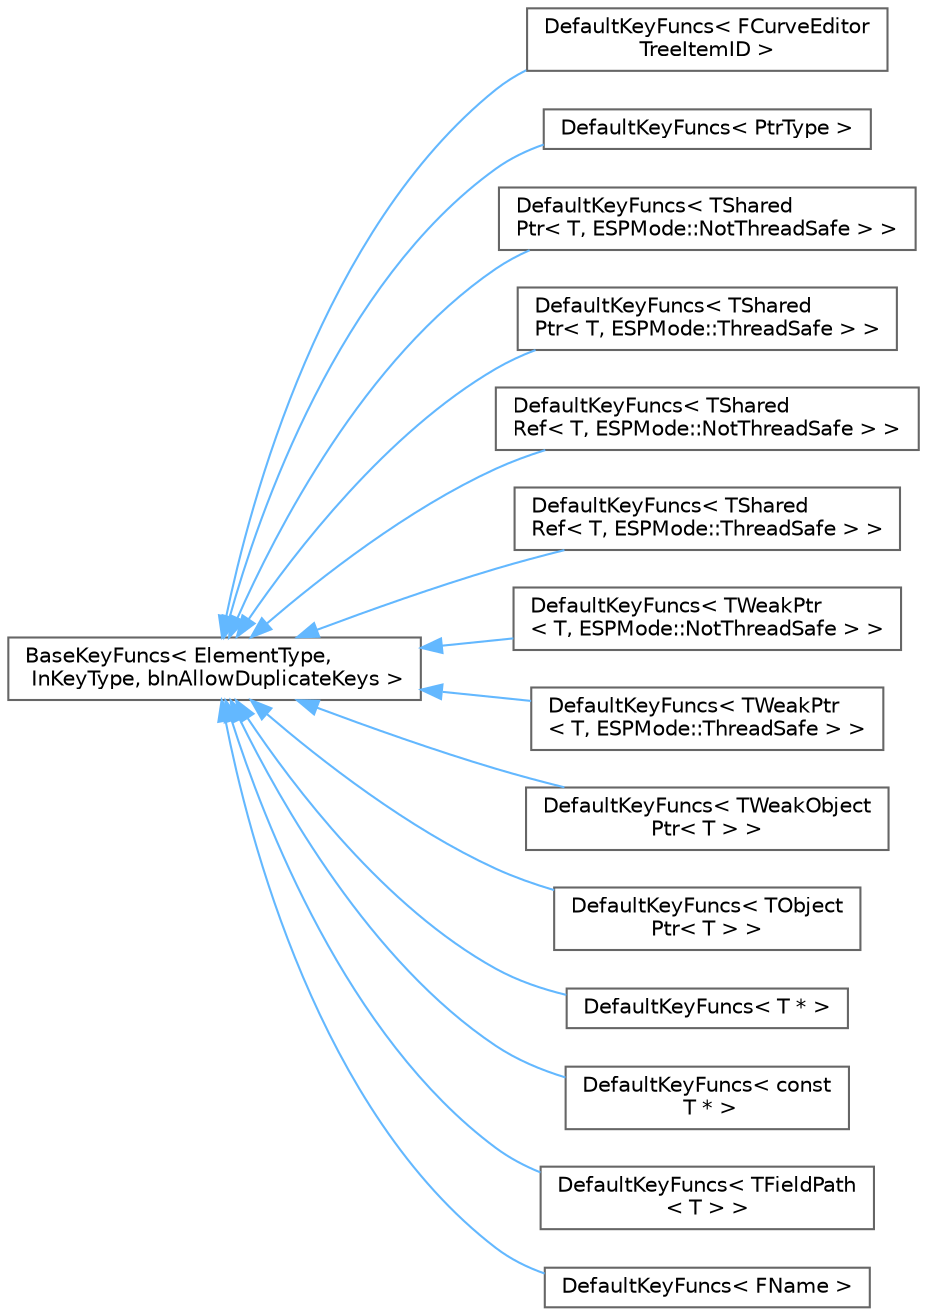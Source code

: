 digraph "Graphical Class Hierarchy"
{
 // INTERACTIVE_SVG=YES
 // LATEX_PDF_SIZE
  bgcolor="transparent";
  edge [fontname=Helvetica,fontsize=10,labelfontname=Helvetica,labelfontsize=10];
  node [fontname=Helvetica,fontsize=10,shape=box,height=0.2,width=0.4];
  rankdir="LR";
  Node0 [id="Node000000",label="BaseKeyFuncs\< ElementType,\l InKeyType, bInAllowDuplicateKeys \>",height=0.2,width=0.4,color="grey40", fillcolor="white", style="filled",URL="$d8/d90/structBaseKeyFuncs.html",tooltip="The base KeyFuncs type with some useful definitions for all KeyFuncs; meant to be derived from instea..."];
  Node0 -> Node1 [id="edge2821_Node000000_Node000001",dir="back",color="steelblue1",style="solid",tooltip=" "];
  Node1 [id="Node000001",label="DefaultKeyFuncs\< FCurveEditor\lTreeItemID \>",height=0.2,width=0.4,color="grey40", fillcolor="white", style="filled",URL="$df/dd1/structDefaultKeyFuncs.html",tooltip=" "];
  Node0 -> Node2 [id="edge2822_Node000000_Node000002",dir="back",color="steelblue1",style="solid",tooltip=" "];
  Node2 [id="Node000002",label="DefaultKeyFuncs\< PtrType \>",height=0.2,width=0.4,color="grey40", fillcolor="white", style="filled",URL="$df/dd1/structDefaultKeyFuncs.html",tooltip=" "];
  Node0 -> Node3 [id="edge2823_Node000000_Node000003",dir="back",color="steelblue1",style="solid",tooltip=" "];
  Node3 [id="Node000003",label="DefaultKeyFuncs\< TShared\lPtr\< T, ESPMode::NotThreadSafe \> \>",height=0.2,width=0.4,color="grey40", fillcolor="white", style="filled",URL="$df/dd1/structDefaultKeyFuncs.html",tooltip=" "];
  Node0 -> Node4 [id="edge2824_Node000000_Node000004",dir="back",color="steelblue1",style="solid",tooltip=" "];
  Node4 [id="Node000004",label="DefaultKeyFuncs\< TShared\lPtr\< T, ESPMode::ThreadSafe \> \>",height=0.2,width=0.4,color="grey40", fillcolor="white", style="filled",URL="$df/dd1/structDefaultKeyFuncs.html",tooltip=" "];
  Node0 -> Node5 [id="edge2825_Node000000_Node000005",dir="back",color="steelblue1",style="solid",tooltip=" "];
  Node5 [id="Node000005",label="DefaultKeyFuncs\< TShared\lRef\< T, ESPMode::NotThreadSafe \> \>",height=0.2,width=0.4,color="grey40", fillcolor="white", style="filled",URL="$df/dd1/structDefaultKeyFuncs.html",tooltip=" "];
  Node0 -> Node6 [id="edge2826_Node000000_Node000006",dir="back",color="steelblue1",style="solid",tooltip=" "];
  Node6 [id="Node000006",label="DefaultKeyFuncs\< TShared\lRef\< T, ESPMode::ThreadSafe \> \>",height=0.2,width=0.4,color="grey40", fillcolor="white", style="filled",URL="$df/dd1/structDefaultKeyFuncs.html",tooltip=" "];
  Node0 -> Node7 [id="edge2827_Node000000_Node000007",dir="back",color="steelblue1",style="solid",tooltip=" "];
  Node7 [id="Node000007",label="DefaultKeyFuncs\< TWeakPtr\l\< T, ESPMode::NotThreadSafe \> \>",height=0.2,width=0.4,color="grey40", fillcolor="white", style="filled",URL="$df/dd1/structDefaultKeyFuncs.html",tooltip=" "];
  Node0 -> Node8 [id="edge2828_Node000000_Node000008",dir="back",color="steelblue1",style="solid",tooltip=" "];
  Node8 [id="Node000008",label="DefaultKeyFuncs\< TWeakPtr\l\< T, ESPMode::ThreadSafe \> \>",height=0.2,width=0.4,color="grey40", fillcolor="white", style="filled",URL="$df/dd1/structDefaultKeyFuncs.html",tooltip=" "];
  Node0 -> Node9 [id="edge2829_Node000000_Node000009",dir="back",color="steelblue1",style="solid",tooltip=" "];
  Node9 [id="Node000009",label="DefaultKeyFuncs\< TWeakObject\lPtr\< T \> \>",height=0.2,width=0.4,color="grey40", fillcolor="white", style="filled",URL="$df/dd1/structDefaultKeyFuncs.html",tooltip=" "];
  Node0 -> Node10 [id="edge2830_Node000000_Node000010",dir="back",color="steelblue1",style="solid",tooltip=" "];
  Node10 [id="Node000010",label="DefaultKeyFuncs\< TObject\lPtr\< T \> \>",height=0.2,width=0.4,color="grey40", fillcolor="white", style="filled",URL="$df/dd1/structDefaultKeyFuncs.html",tooltip=" "];
  Node0 -> Node11 [id="edge2831_Node000000_Node000011",dir="back",color="steelblue1",style="solid",tooltip=" "];
  Node11 [id="Node000011",label="DefaultKeyFuncs\< T * \>",height=0.2,width=0.4,color="grey40", fillcolor="white", style="filled",URL="$df/dd1/structDefaultKeyFuncs.html",tooltip=" "];
  Node0 -> Node12 [id="edge2832_Node000000_Node000012",dir="back",color="steelblue1",style="solid",tooltip=" "];
  Node12 [id="Node000012",label="DefaultKeyFuncs\< const\l T * \>",height=0.2,width=0.4,color="grey40", fillcolor="white", style="filled",URL="$df/dd1/structDefaultKeyFuncs.html",tooltip=" "];
  Node0 -> Node13 [id="edge2833_Node000000_Node000013",dir="back",color="steelblue1",style="solid",tooltip=" "];
  Node13 [id="Node000013",label="DefaultKeyFuncs\< TFieldPath\l\< T \> \>",height=0.2,width=0.4,color="grey40", fillcolor="white", style="filled",URL="$df/dd1/structDefaultKeyFuncs.html",tooltip=" "];
  Node0 -> Node14 [id="edge2834_Node000000_Node000014",dir="back",color="steelblue1",style="solid",tooltip=" "];
  Node14 [id="Node000014",label="DefaultKeyFuncs\< FName \>",height=0.2,width=0.4,color="grey40", fillcolor="white", style="filled",URL="$df/dd1/structDefaultKeyFuncs.html",tooltip=" "];
}
